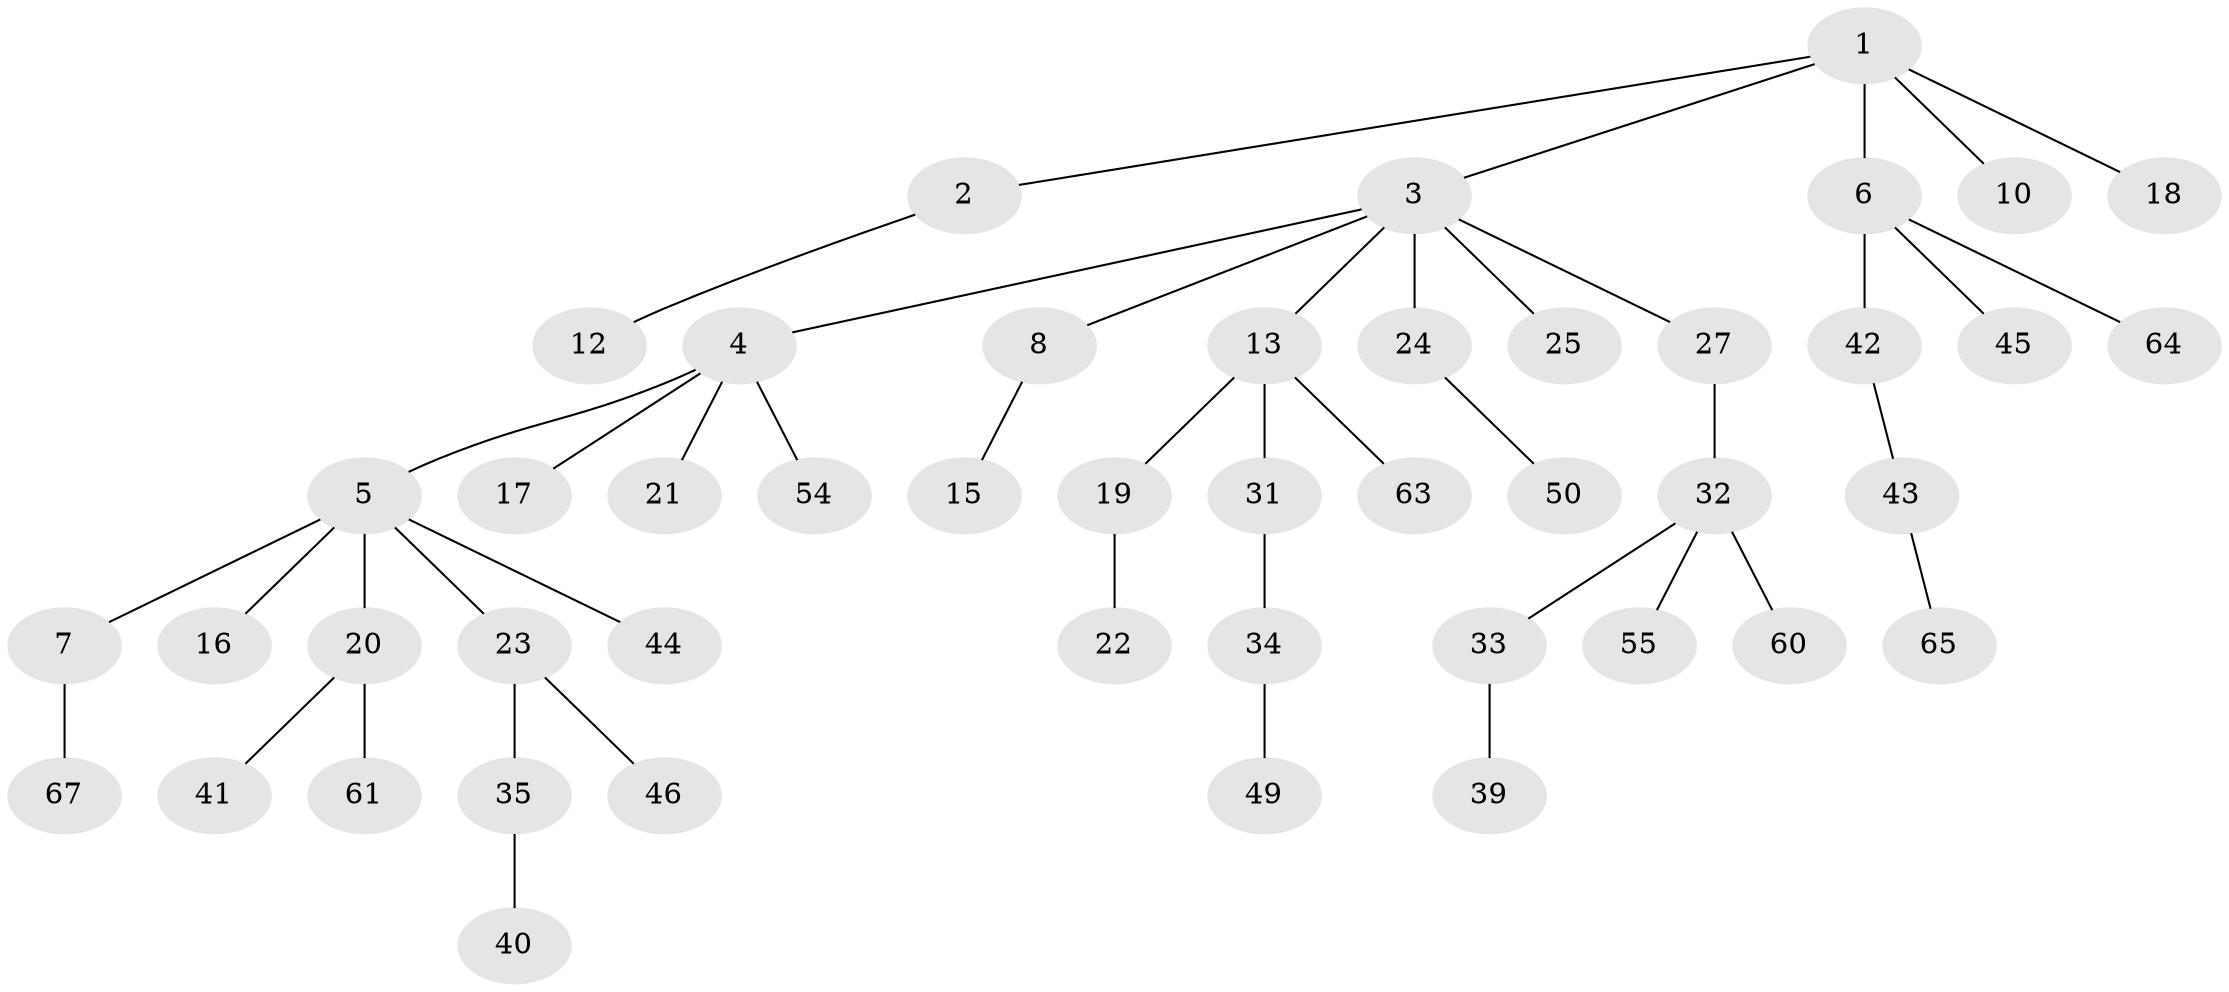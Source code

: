 // original degree distribution, {5: 0.05970149253731343, 3: 0.14925373134328357, 6: 0.029850746268656716, 2: 0.23880597014925373, 1: 0.5074626865671642, 4: 0.014925373134328358}
// Generated by graph-tools (version 1.1) at 2025/11/02/27/25 16:11:27]
// undirected, 46 vertices, 45 edges
graph export_dot {
graph [start="1"]
  node [color=gray90,style=filled];
  1;
  2 [super="+30"];
  3 [super="+11"];
  4 [super="+14"];
  5 [super="+9"];
  6 [super="+53"];
  7;
  8 [super="+29"];
  10 [super="+37"];
  12;
  13;
  15;
  16 [super="+66"];
  17 [super="+58"];
  18 [super="+47"];
  19 [super="+56"];
  20;
  21;
  22 [super="+51"];
  23 [super="+28"];
  24 [super="+26"];
  25;
  27 [super="+57"];
  31 [super="+38"];
  32 [super="+36"];
  33;
  34;
  35 [super="+52"];
  39;
  40 [super="+59"];
  41;
  42;
  43 [super="+48"];
  44;
  45;
  46;
  49;
  50;
  54 [super="+62"];
  55;
  60;
  61;
  63;
  64;
  65;
  67;
  1 -- 2;
  1 -- 3;
  1 -- 6;
  1 -- 10;
  1 -- 18;
  2 -- 12;
  3 -- 4;
  3 -- 8;
  3 -- 25;
  3 -- 27;
  3 -- 24;
  3 -- 13;
  4 -- 5;
  4 -- 17;
  4 -- 21;
  4 -- 54;
  5 -- 7;
  5 -- 16;
  5 -- 23;
  5 -- 44;
  5 -- 20;
  6 -- 42;
  6 -- 45;
  6 -- 64;
  7 -- 67;
  8 -- 15;
  13 -- 19;
  13 -- 31;
  13 -- 63;
  19 -- 22;
  20 -- 41;
  20 -- 61;
  23 -- 46;
  23 -- 35;
  24 -- 50;
  27 -- 32;
  31 -- 34;
  32 -- 33;
  32 -- 55;
  32 -- 60;
  33 -- 39;
  34 -- 49;
  35 -- 40;
  42 -- 43;
  43 -- 65;
}
